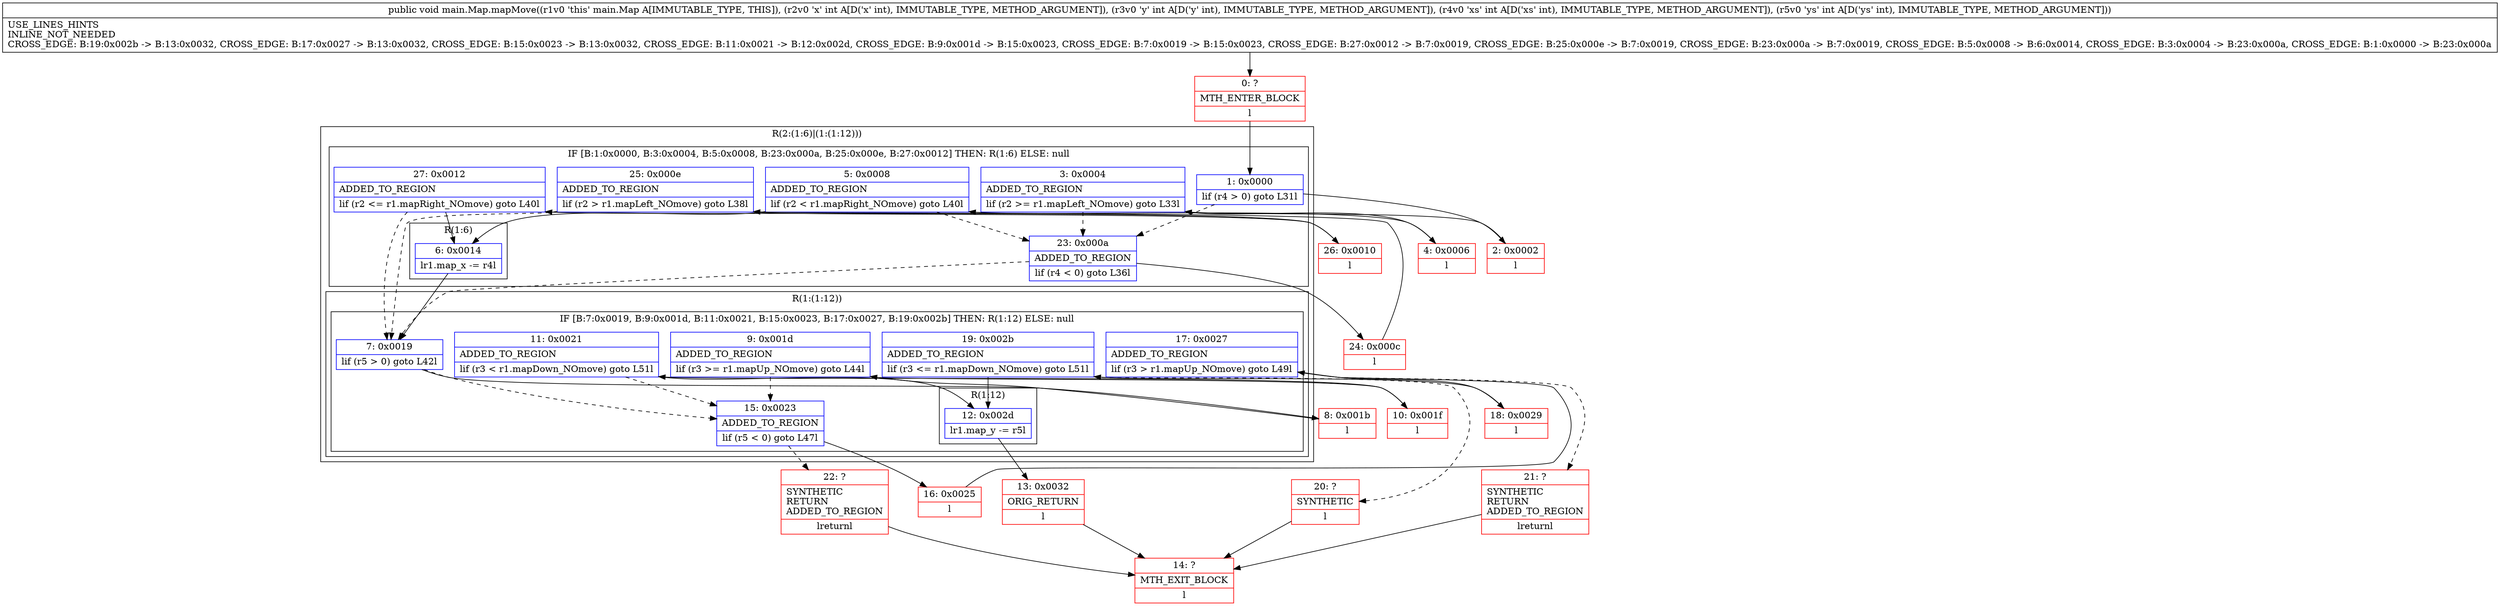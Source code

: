 digraph "CFG formain.Map.mapMove(IIII)V" {
subgraph cluster_Region_1583913659 {
label = "R(2:(1:6)|(1:(1:12)))";
node [shape=record,color=blue];
subgraph cluster_IfRegion_890788342 {
label = "IF [B:1:0x0000, B:3:0x0004, B:5:0x0008, B:23:0x000a, B:25:0x000e, B:27:0x0012] THEN: R(1:6) ELSE: null";
node [shape=record,color=blue];
Node_1 [shape=record,label="{1\:\ 0x0000|lif (r4 \> 0) goto L31l}"];
Node_3 [shape=record,label="{3\:\ 0x0004|ADDED_TO_REGION\l|lif (r2 \>= r1.mapLeft_NOmove) goto L33l}"];
Node_5 [shape=record,label="{5\:\ 0x0008|ADDED_TO_REGION\l|lif (r2 \< r1.mapRight_NOmove) goto L40l}"];
Node_23 [shape=record,label="{23\:\ 0x000a|ADDED_TO_REGION\l|lif (r4 \< 0) goto L36l}"];
Node_25 [shape=record,label="{25\:\ 0x000e|ADDED_TO_REGION\l|lif (r2 \> r1.mapLeft_NOmove) goto L38l}"];
Node_27 [shape=record,label="{27\:\ 0x0012|ADDED_TO_REGION\l|lif (r2 \<= r1.mapRight_NOmove) goto L40l}"];
subgraph cluster_Region_10201202 {
label = "R(1:6)";
node [shape=record,color=blue];
Node_6 [shape=record,label="{6\:\ 0x0014|lr1.map_x \-= r4l}"];
}
}
subgraph cluster_Region_2031886241 {
label = "R(1:(1:12))";
node [shape=record,color=blue];
subgraph cluster_IfRegion_1664872315 {
label = "IF [B:7:0x0019, B:9:0x001d, B:11:0x0021, B:15:0x0023, B:17:0x0027, B:19:0x002b] THEN: R(1:12) ELSE: null";
node [shape=record,color=blue];
Node_7 [shape=record,label="{7\:\ 0x0019|lif (r5 \> 0) goto L42l}"];
Node_9 [shape=record,label="{9\:\ 0x001d|ADDED_TO_REGION\l|lif (r3 \>= r1.mapUp_NOmove) goto L44l}"];
Node_11 [shape=record,label="{11\:\ 0x0021|ADDED_TO_REGION\l|lif (r3 \< r1.mapDown_NOmove) goto L51l}"];
Node_15 [shape=record,label="{15\:\ 0x0023|ADDED_TO_REGION\l|lif (r5 \< 0) goto L47l}"];
Node_17 [shape=record,label="{17\:\ 0x0027|ADDED_TO_REGION\l|lif (r3 \> r1.mapUp_NOmove) goto L49l}"];
Node_19 [shape=record,label="{19\:\ 0x002b|ADDED_TO_REGION\l|lif (r3 \<= r1.mapDown_NOmove) goto L51l}"];
subgraph cluster_Region_345754883 {
label = "R(1:12)";
node [shape=record,color=blue];
Node_12 [shape=record,label="{12\:\ 0x002d|lr1.map_y \-= r5l}"];
}
}
}
}
Node_0 [shape=record,color=red,label="{0\:\ ?|MTH_ENTER_BLOCK\l|l}"];
Node_2 [shape=record,color=red,label="{2\:\ 0x0002|l}"];
Node_4 [shape=record,color=red,label="{4\:\ 0x0006|l}"];
Node_8 [shape=record,color=red,label="{8\:\ 0x001b|l}"];
Node_10 [shape=record,color=red,label="{10\:\ 0x001f|l}"];
Node_13 [shape=record,color=red,label="{13\:\ 0x0032|ORIG_RETURN\l|l}"];
Node_14 [shape=record,color=red,label="{14\:\ ?|MTH_EXIT_BLOCK\l|l}"];
Node_16 [shape=record,color=red,label="{16\:\ 0x0025|l}"];
Node_18 [shape=record,color=red,label="{18\:\ 0x0029|l}"];
Node_20 [shape=record,color=red,label="{20\:\ ?|SYNTHETIC\l|l}"];
Node_21 [shape=record,color=red,label="{21\:\ ?|SYNTHETIC\lRETURN\lADDED_TO_REGION\l|lreturnl}"];
Node_22 [shape=record,color=red,label="{22\:\ ?|SYNTHETIC\lRETURN\lADDED_TO_REGION\l|lreturnl}"];
Node_24 [shape=record,color=red,label="{24\:\ 0x000c|l}"];
Node_26 [shape=record,color=red,label="{26\:\ 0x0010|l}"];
MethodNode[shape=record,label="{public void main.Map.mapMove((r1v0 'this' main.Map A[IMMUTABLE_TYPE, THIS]), (r2v0 'x' int A[D('x' int), IMMUTABLE_TYPE, METHOD_ARGUMENT]), (r3v0 'y' int A[D('y' int), IMMUTABLE_TYPE, METHOD_ARGUMENT]), (r4v0 'xs' int A[D('xs' int), IMMUTABLE_TYPE, METHOD_ARGUMENT]), (r5v0 'ys' int A[D('ys' int), IMMUTABLE_TYPE, METHOD_ARGUMENT]))  | USE_LINES_HINTS\lINLINE_NOT_NEEDED\lCROSS_EDGE: B:19:0x002b \-\> B:13:0x0032, CROSS_EDGE: B:17:0x0027 \-\> B:13:0x0032, CROSS_EDGE: B:15:0x0023 \-\> B:13:0x0032, CROSS_EDGE: B:11:0x0021 \-\> B:12:0x002d, CROSS_EDGE: B:9:0x001d \-\> B:15:0x0023, CROSS_EDGE: B:7:0x0019 \-\> B:15:0x0023, CROSS_EDGE: B:27:0x0012 \-\> B:7:0x0019, CROSS_EDGE: B:25:0x000e \-\> B:7:0x0019, CROSS_EDGE: B:23:0x000a \-\> B:7:0x0019, CROSS_EDGE: B:5:0x0008 \-\> B:6:0x0014, CROSS_EDGE: B:3:0x0004 \-\> B:23:0x000a, CROSS_EDGE: B:1:0x0000 \-\> B:23:0x000a\l}"];
MethodNode -> Node_0;
Node_1 -> Node_2;
Node_1 -> Node_23[style=dashed];
Node_3 -> Node_4;
Node_3 -> Node_23[style=dashed];
Node_5 -> Node_23[style=dashed];
Node_5 -> Node_6;
Node_23 -> Node_24;
Node_23 -> Node_7[style=dashed];
Node_25 -> Node_26;
Node_25 -> Node_7[style=dashed];
Node_27 -> Node_6;
Node_27 -> Node_7[style=dashed];
Node_6 -> Node_7;
Node_7 -> Node_8;
Node_7 -> Node_15[style=dashed];
Node_9 -> Node_10;
Node_9 -> Node_15[style=dashed];
Node_11 -> Node_15[style=dashed];
Node_11 -> Node_12;
Node_15 -> Node_16;
Node_15 -> Node_22[style=dashed];
Node_17 -> Node_18;
Node_17 -> Node_21[style=dashed];
Node_19 -> Node_12;
Node_19 -> Node_20[style=dashed];
Node_12 -> Node_13;
Node_0 -> Node_1;
Node_2 -> Node_3;
Node_4 -> Node_5;
Node_8 -> Node_9;
Node_10 -> Node_11;
Node_13 -> Node_14;
Node_16 -> Node_17;
Node_18 -> Node_19;
Node_20 -> Node_14;
Node_21 -> Node_14;
Node_22 -> Node_14;
Node_24 -> Node_25;
Node_26 -> Node_27;
}


